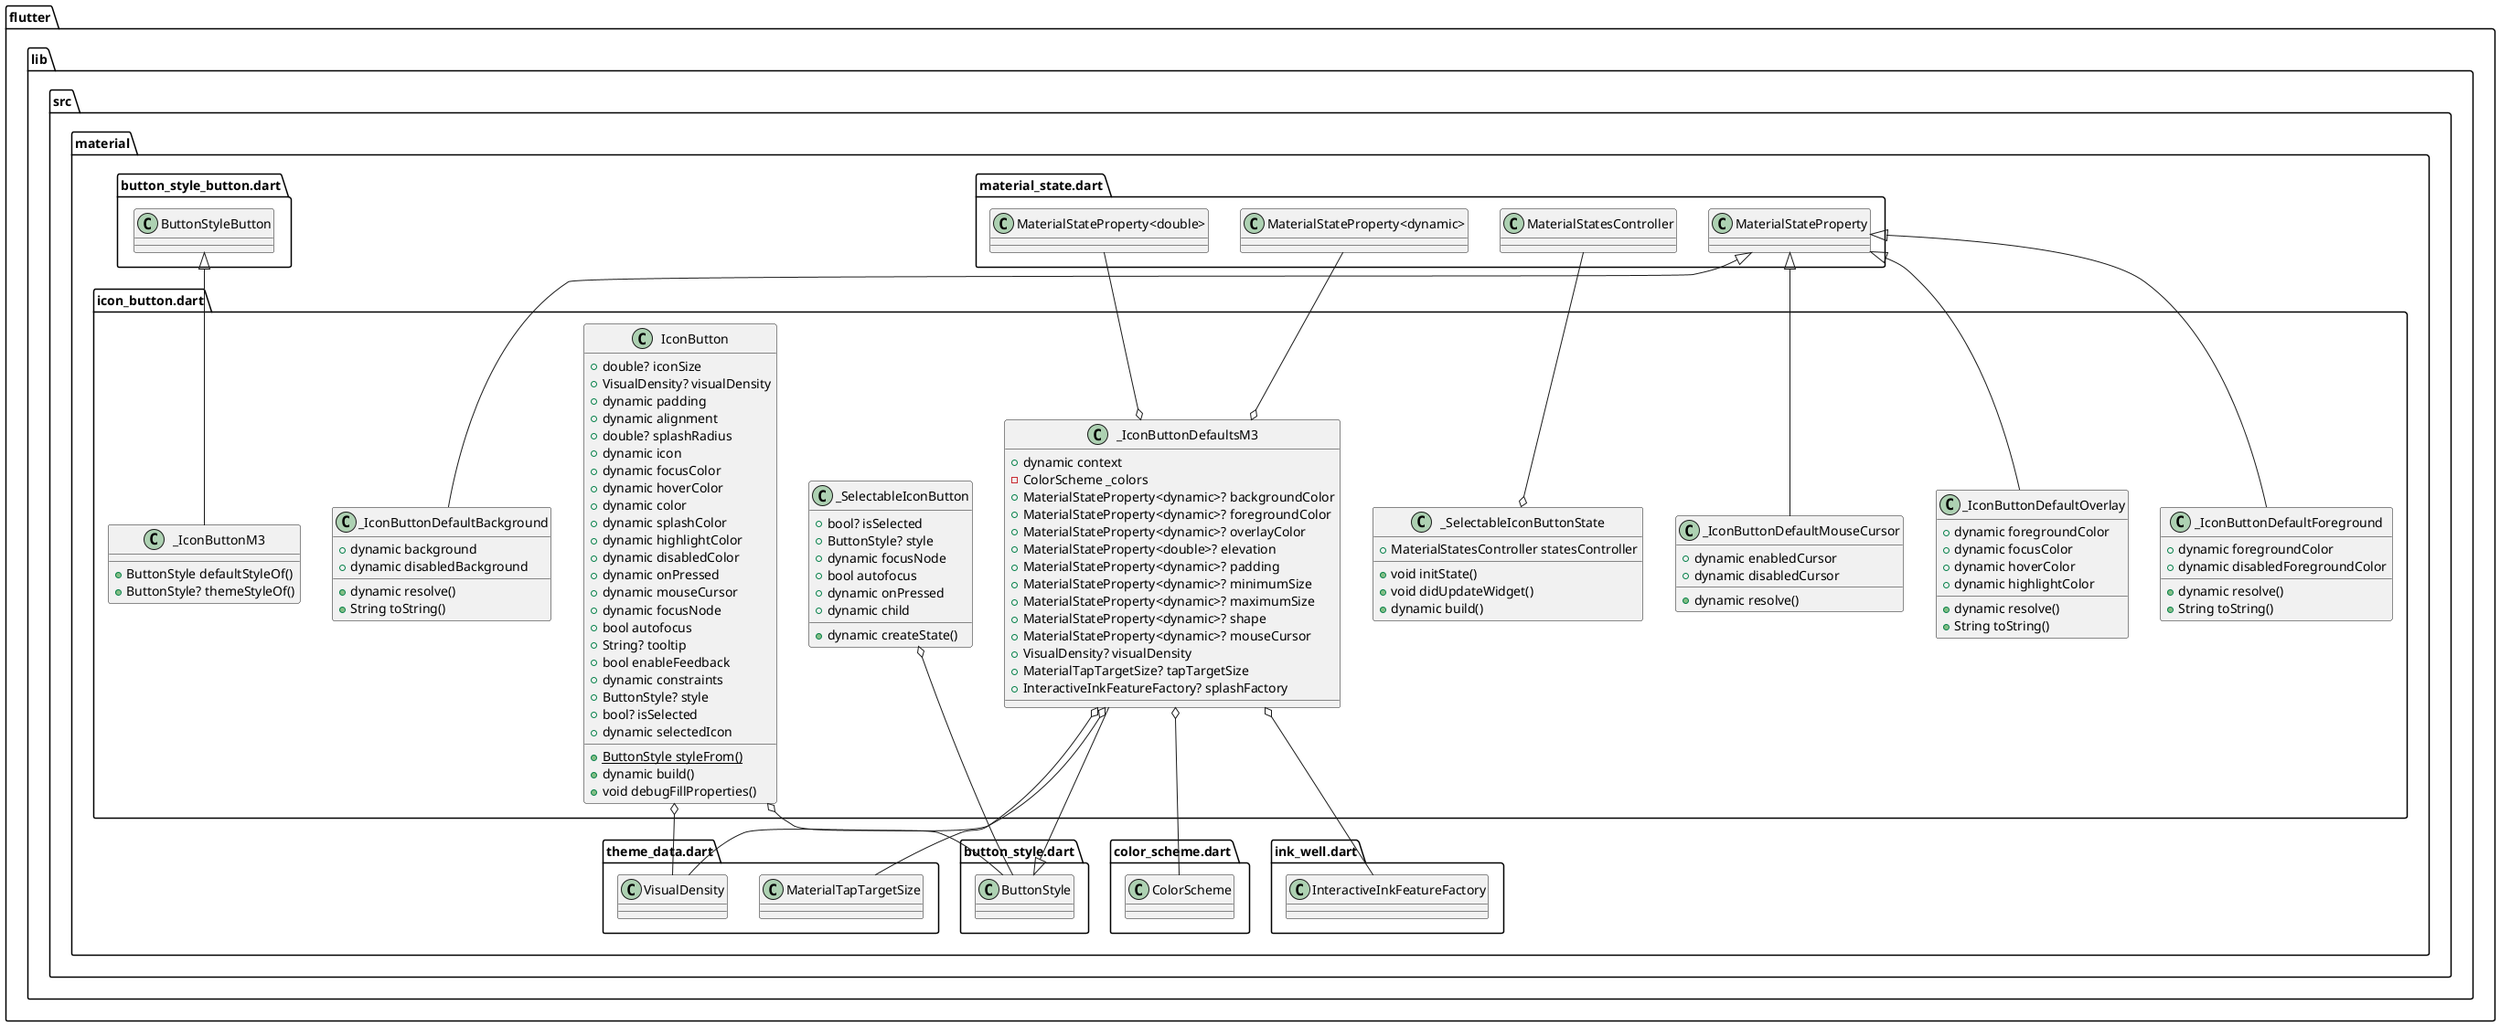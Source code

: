 @startuml
set namespaceSeparator ::

class "flutter::lib::src::material::icon_button.dart::IconButton" {
  +double? iconSize
  +VisualDensity? visualDensity
  +dynamic padding
  +dynamic alignment
  +double? splashRadius
  +dynamic icon
  +dynamic focusColor
  +dynamic hoverColor
  +dynamic color
  +dynamic splashColor
  +dynamic highlightColor
  +dynamic disabledColor
  +dynamic onPressed
  +dynamic mouseCursor
  +dynamic focusNode
  +bool autofocus
  +String? tooltip
  +bool enableFeedback
  +dynamic constraints
  +ButtonStyle? style
  +bool? isSelected
  +dynamic selectedIcon
  {static} +ButtonStyle styleFrom()
  +dynamic build()
  +void debugFillProperties()
}

"flutter::lib::src::material::icon_button.dart::IconButton" o-- "flutter::lib::src::material::theme_data.dart::VisualDensity"
"flutter::lib::src::material::icon_button.dart::IconButton" o-- "flutter::lib::src::material::button_style.dart::ButtonStyle"

class "flutter::lib::src::material::icon_button.dart::_SelectableIconButton" {
  +bool? isSelected
  +ButtonStyle? style
  +dynamic focusNode
  +bool autofocus
  +dynamic onPressed
  +dynamic child
  +dynamic createState()
}

"flutter::lib::src::material::icon_button.dart::_SelectableIconButton" o-- "flutter::lib::src::material::button_style.dart::ButtonStyle"

class "flutter::lib::src::material::icon_button.dart::_SelectableIconButtonState" {
  +MaterialStatesController statesController
  +void initState()
  +void didUpdateWidget()
  +dynamic build()
}

"flutter::lib::src::material::icon_button.dart::_SelectableIconButtonState" o-- "flutter::lib::src::material::material_state.dart::MaterialStatesController"

class "flutter::lib::src::material::icon_button.dart::_IconButtonM3" {
  +ButtonStyle defaultStyleOf()
  +ButtonStyle? themeStyleOf()
}

"flutter::lib::src::material::button_style_button.dart::ButtonStyleButton" <|-- "flutter::lib::src::material::icon_button.dart::_IconButtonM3"

class "flutter::lib::src::material::icon_button.dart::_IconButtonDefaultBackground" {
  +dynamic background
  +dynamic disabledBackground
  +dynamic resolve()
  +String toString()
}

"flutter::lib::src::material::material_state.dart::MaterialStateProperty" <|-- "flutter::lib::src::material::icon_button.dart::_IconButtonDefaultBackground"

class "flutter::lib::src::material::icon_button.dart::_IconButtonDefaultForeground" {
  +dynamic foregroundColor
  +dynamic disabledForegroundColor
  +dynamic resolve()
  +String toString()
}

"flutter::lib::src::material::material_state.dart::MaterialStateProperty" <|-- "flutter::lib::src::material::icon_button.dart::_IconButtonDefaultForeground"

class "flutter::lib::src::material::icon_button.dart::_IconButtonDefaultOverlay" {
  +dynamic foregroundColor
  +dynamic focusColor
  +dynamic hoverColor
  +dynamic highlightColor
  +dynamic resolve()
  +String toString()
}

"flutter::lib::src::material::material_state.dart::MaterialStateProperty" <|-- "flutter::lib::src::material::icon_button.dart::_IconButtonDefaultOverlay"

class "flutter::lib::src::material::icon_button.dart::_IconButtonDefaultMouseCursor" {
  +dynamic enabledCursor
  +dynamic disabledCursor
  +dynamic resolve()
}

"flutter::lib::src::material::material_state.dart::MaterialStateProperty" <|-- "flutter::lib::src::material::icon_button.dart::_IconButtonDefaultMouseCursor"

class "flutter::lib::src::material::icon_button.dart::_IconButtonDefaultsM3" {
  +dynamic context
  -ColorScheme _colors
  +MaterialStateProperty<dynamic>? backgroundColor
  +MaterialStateProperty<dynamic>? foregroundColor
  +MaterialStateProperty<dynamic>? overlayColor
  +MaterialStateProperty<double>? elevation
  +MaterialStateProperty<dynamic>? padding
  +MaterialStateProperty<dynamic>? minimumSize
  +MaterialStateProperty<dynamic>? maximumSize
  +MaterialStateProperty<dynamic>? shape
  +MaterialStateProperty<dynamic>? mouseCursor
  +VisualDensity? visualDensity
  +MaterialTapTargetSize? tapTargetSize
  +InteractiveInkFeatureFactory? splashFactory
}

"flutter::lib::src::material::icon_button.dart::_IconButtonDefaultsM3" o-- "flutter::lib::src::material::color_scheme.dart::ColorScheme"
"flutter::lib::src::material::icon_button.dart::_IconButtonDefaultsM3" o-- "flutter::lib::src::material::material_state.dart::MaterialStateProperty<dynamic>"
"flutter::lib::src::material::icon_button.dart::_IconButtonDefaultsM3" o-- "flutter::lib::src::material::material_state.dart::MaterialStateProperty<double>"
"flutter::lib::src::material::icon_button.dart::_IconButtonDefaultsM3" o-- "flutter::lib::src::material::theme_data.dart::VisualDensity"
"flutter::lib::src::material::icon_button.dart::_IconButtonDefaultsM3" o-- "flutter::lib::src::material::theme_data.dart::MaterialTapTargetSize"
"flutter::lib::src::material::icon_button.dart::_IconButtonDefaultsM3" o-- "flutter::lib::src::material::ink_well.dart::InteractiveInkFeatureFactory"
"flutter::lib::src::material::button_style.dart::ButtonStyle" <|-- "flutter::lib::src::material::icon_button.dart::_IconButtonDefaultsM3"


@enduml